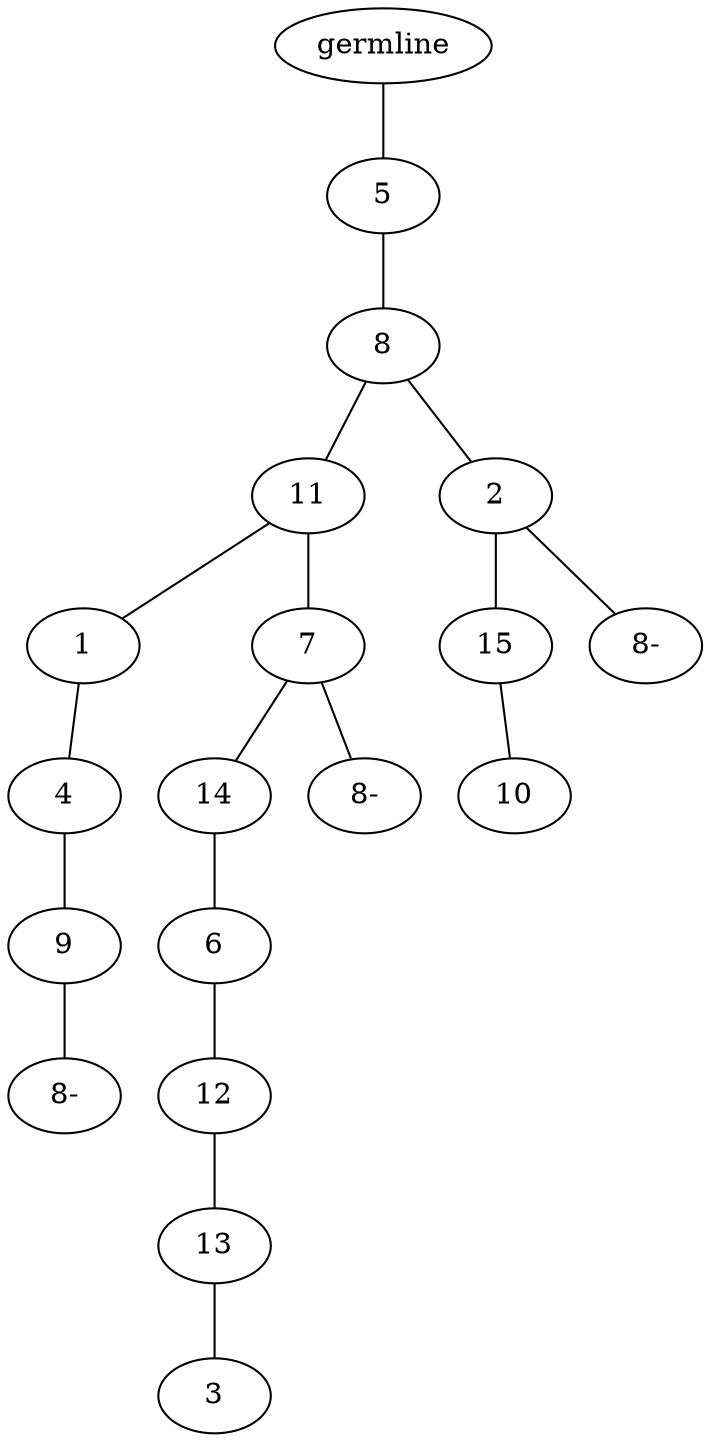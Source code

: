 graph tree {
    "139880768999584" [label="germline"];
    "139880768981120" [label="5"];
    "139880768980256" [label="8"];
    "139880768979632" [label="11"];
    "139880768979152" [label="1"];
    "139880768980784" [label="4"];
    "139880774438528" [label="9"];
    "139880774437616" [label="8-"];
    "139880768979200" [label="7"];
    "139880768982800" [label="14"];
    "139880768981072" [label="6"];
    "139880768981744" [label="12"];
    "139880768981456" [label="13"];
    "139880768981024" [label="3"];
    "139880774435120" [label="8-"];
    "139880768980640" [label="2"];
    "139880774437328" [label="15"];
    "139880774436128" [label="10"];
    "139880774438864" [label="8-"];
    "139880768999584" -- "139880768981120";
    "139880768981120" -- "139880768980256";
    "139880768980256" -- "139880768979632";
    "139880768980256" -- "139880768980640";
    "139880768979632" -- "139880768979152";
    "139880768979632" -- "139880768979200";
    "139880768979152" -- "139880768980784";
    "139880768980784" -- "139880774438528";
    "139880774438528" -- "139880774437616";
    "139880768979200" -- "139880768982800";
    "139880768979200" -- "139880774435120";
    "139880768982800" -- "139880768981072";
    "139880768981072" -- "139880768981744";
    "139880768981744" -- "139880768981456";
    "139880768981456" -- "139880768981024";
    "139880768980640" -- "139880774437328";
    "139880768980640" -- "139880774438864";
    "139880774437328" -- "139880774436128";
}
